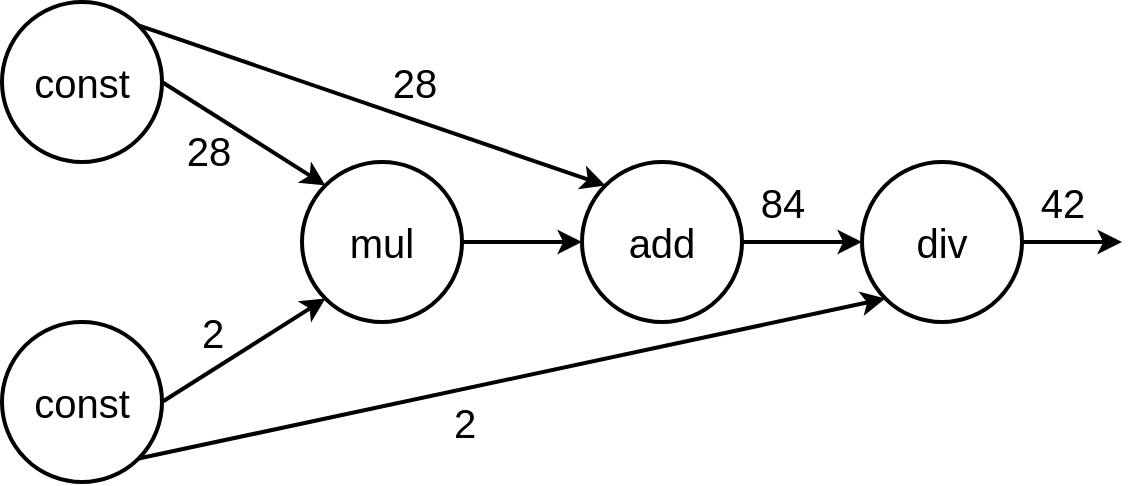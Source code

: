 <mxfile version="11.3.1" type="device" pages="1"><diagram id="VfQU8MOrPhZWp-ECGOVp" name="Page-1"><mxGraphModel dx="1408" dy="763" grid="1" gridSize="10" guides="1" tooltips="1" connect="1" arrows="1" fold="1" page="1" pageScale="1" pageWidth="827" pageHeight="1169" math="0" shadow="0"><root><mxCell id="0"/><mxCell id="1" parent="0"/><mxCell id="d32JQ4TeMv2XA_HEvrmZ-2" value="&lt;font style=&quot;font-size: 20px&quot;&gt;const&lt;/font&gt;" style="ellipse;whiteSpace=wrap;html=1;aspect=fixed;strokeWidth=2;" parent="1" vertex="1"><mxGeometry x="110" y="120" width="80" height="80" as="geometry"/></mxCell><mxCell id="d32JQ4TeMv2XA_HEvrmZ-3" value="&lt;font style=&quot;font-size: 20px&quot;&gt;const&lt;/font&gt;" style="ellipse;whiteSpace=wrap;html=1;aspect=fixed;strokeWidth=2;" parent="1" vertex="1"><mxGeometry x="110" y="280" width="80" height="80" as="geometry"/></mxCell><mxCell id="d32JQ4TeMv2XA_HEvrmZ-6" value="&lt;font style=&quot;font-size: 20px&quot;&gt;mul&lt;/font&gt;" style="ellipse;whiteSpace=wrap;html=1;aspect=fixed;strokeWidth=2;" parent="1" vertex="1"><mxGeometry x="260" y="200" width="80" height="80" as="geometry"/></mxCell><mxCell id="d32JQ4TeMv2XA_HEvrmZ-7" value="&lt;font style=&quot;font-size: 20px&quot;&gt;add&lt;/font&gt;" style="ellipse;whiteSpace=wrap;html=1;aspect=fixed;strokeWidth=2;" parent="1" vertex="1"><mxGeometry x="400" y="200" width="80" height="80" as="geometry"/></mxCell><mxCell id="d32JQ4TeMv2XA_HEvrmZ-8" value="&lt;font style=&quot;font-size: 20px&quot;&gt;div&lt;/font&gt;" style="ellipse;whiteSpace=wrap;html=1;aspect=fixed;strokeWidth=2;" parent="1" vertex="1"><mxGeometry x="540" y="200" width="80" height="80" as="geometry"/></mxCell><mxCell id="d32JQ4TeMv2XA_HEvrmZ-12" value="" style="endArrow=classic;html=1;exitX=1;exitY=0.5;exitDx=0;exitDy=0;strokeWidth=2;entryX=0;entryY=1;entryDx=0;entryDy=0;" parent="1" source="d32JQ4TeMv2XA_HEvrmZ-3" target="d32JQ4TeMv2XA_HEvrmZ-6" edge="1"><mxGeometry width="50" height="50" relative="1" as="geometry"><mxPoint x="110" y="430" as="sourcePoint"/><mxPoint x="260" y="260" as="targetPoint"/></mxGeometry></mxCell><mxCell id="d32JQ4TeMv2XA_HEvrmZ-22" value="&lt;font style=&quot;font-size: 20px&quot;&gt;2&lt;/font&gt;" style="text;html=1;resizable=0;points=[];align=center;verticalAlign=middle;labelBackgroundColor=#ffffff;" parent="d32JQ4TeMv2XA_HEvrmZ-12" vertex="1" connectable="0"><mxGeometry x="-0.388" y="4" relative="1" as="geometry"><mxPoint x="2" y="-16.5" as="offset"/></mxGeometry></mxCell><mxCell id="d32JQ4TeMv2XA_HEvrmZ-14" value="" style="endArrow=classic;html=1;strokeWidth=2;exitX=1;exitY=0.5;exitDx=0;exitDy=0;entryX=0;entryY=0;entryDx=0;entryDy=0;" parent="1" source="d32JQ4TeMv2XA_HEvrmZ-2" target="d32JQ4TeMv2XA_HEvrmZ-6" edge="1"><mxGeometry width="50" height="50" relative="1" as="geometry"><mxPoint x="110" y="430" as="sourcePoint"/><mxPoint x="160" y="380" as="targetPoint"/></mxGeometry></mxCell><mxCell id="d32JQ4TeMv2XA_HEvrmZ-25" value="&lt;font style=&quot;font-size: 20px&quot;&gt;28&lt;/font&gt;" style="text;html=1;resizable=0;points=[];align=center;verticalAlign=middle;labelBackgroundColor=#ffffff;" parent="d32JQ4TeMv2XA_HEvrmZ-14" vertex="1" connectable="0"><mxGeometry x="-0.318" y="-2" relative="1" as="geometry"><mxPoint x="-4" y="14.5" as="offset"/></mxGeometry></mxCell><mxCell id="d32JQ4TeMv2XA_HEvrmZ-15" value="" style="endArrow=classic;html=1;strokeWidth=2;exitX=1;exitY=0.5;exitDx=0;exitDy=0;entryX=0;entryY=0.5;entryDx=0;entryDy=0;" parent="1" source="d32JQ4TeMv2XA_HEvrmZ-6" target="d32JQ4TeMv2XA_HEvrmZ-7" edge="1"><mxGeometry width="50" height="50" relative="1" as="geometry"><mxPoint x="110" y="430" as="sourcePoint"/><mxPoint x="160" y="380" as="targetPoint"/></mxGeometry></mxCell><mxCell id="d32JQ4TeMv2XA_HEvrmZ-16" value="" style="endArrow=classic;html=1;strokeWidth=2;exitX=1;exitY=0.5;exitDx=0;exitDy=0;entryX=0;entryY=0.5;entryDx=0;entryDy=0;" parent="1" source="d32JQ4TeMv2XA_HEvrmZ-7" target="d32JQ4TeMv2XA_HEvrmZ-8" edge="1"><mxGeometry width="50" height="50" relative="1" as="geometry"><mxPoint x="110" y="430" as="sourcePoint"/><mxPoint x="160" y="380" as="targetPoint"/></mxGeometry></mxCell><mxCell id="d32JQ4TeMv2XA_HEvrmZ-23" value="&lt;font style=&quot;font-size: 20px&quot;&gt;84&lt;/font&gt;" style="text;html=1;resizable=0;points=[];align=center;verticalAlign=middle;labelBackgroundColor=#ffffff;" parent="d32JQ4TeMv2XA_HEvrmZ-16" vertex="1" connectable="0"><mxGeometry x="-0.4" y="2" relative="1" as="geometry"><mxPoint x="2" y="-18" as="offset"/></mxGeometry></mxCell><mxCell id="d32JQ4TeMv2XA_HEvrmZ-17" value="" style="endArrow=classic;html=1;strokeWidth=2;exitX=1;exitY=0.5;exitDx=0;exitDy=0;" parent="1" source="d32JQ4TeMv2XA_HEvrmZ-8" edge="1"><mxGeometry width="50" height="50" relative="1" as="geometry"><mxPoint x="110" y="430" as="sourcePoint"/><mxPoint x="670" y="240" as="targetPoint"/></mxGeometry></mxCell><mxCell id="d32JQ4TeMv2XA_HEvrmZ-24" value="&lt;font style=&quot;font-size: 20px&quot;&gt;42&lt;/font&gt;" style="text;html=1;resizable=0;points=[];align=center;verticalAlign=middle;labelBackgroundColor=#ffffff;" parent="d32JQ4TeMv2XA_HEvrmZ-17" vertex="1" connectable="0"><mxGeometry x="-0.44" y="1" relative="1" as="geometry"><mxPoint x="6" y="-19" as="offset"/></mxGeometry></mxCell><mxCell id="d32JQ4TeMv2XA_HEvrmZ-18" value="" style="endArrow=classic;html=1;strokeWidth=2;exitX=1;exitY=0;exitDx=0;exitDy=0;entryX=0;entryY=0;entryDx=0;entryDy=0;" parent="1" source="d32JQ4TeMv2XA_HEvrmZ-2" target="d32JQ4TeMv2XA_HEvrmZ-7" edge="1"><mxGeometry width="50" height="50" relative="1" as="geometry"><mxPoint x="110" y="430" as="sourcePoint"/><mxPoint x="160" y="380" as="targetPoint"/></mxGeometry></mxCell><mxCell id="d32JQ4TeMv2XA_HEvrmZ-26" value="&lt;font style=&quot;font-size: 20px&quot;&gt;28&lt;/font&gt;" style="text;html=1;resizable=0;points=[];align=center;verticalAlign=middle;labelBackgroundColor=#ffffff;" parent="d32JQ4TeMv2XA_HEvrmZ-18" vertex="1" connectable="0"><mxGeometry x="0.393" y="4" relative="1" as="geometry"><mxPoint x="-26.5" y="-23.5" as="offset"/></mxGeometry></mxCell><mxCell id="d32JQ4TeMv2XA_HEvrmZ-19" value="" style="endArrow=classic;html=1;strokeWidth=2;exitX=1;exitY=1;exitDx=0;exitDy=0;entryX=0;entryY=1;entryDx=0;entryDy=0;" parent="1" source="d32JQ4TeMv2XA_HEvrmZ-3" target="d32JQ4TeMv2XA_HEvrmZ-8" edge="1"><mxGeometry width="50" height="50" relative="1" as="geometry"><mxPoint x="110" y="430" as="sourcePoint"/><mxPoint x="160" y="380" as="targetPoint"/></mxGeometry></mxCell><mxCell id="d32JQ4TeMv2XA_HEvrmZ-21" value="&lt;font style=&quot;font-size: 20px&quot;&gt;2&lt;/font&gt;" style="text;html=1;resizable=0;points=[];align=center;verticalAlign=middle;labelBackgroundColor=#ffffff;" parent="d32JQ4TeMv2XA_HEvrmZ-19" vertex="1" connectable="0"><mxGeometry x="-0.857" relative="1" as="geometry"><mxPoint x="135.5" y="-12.5" as="offset"/></mxGeometry></mxCell></root></mxGraphModel></diagram></mxfile>